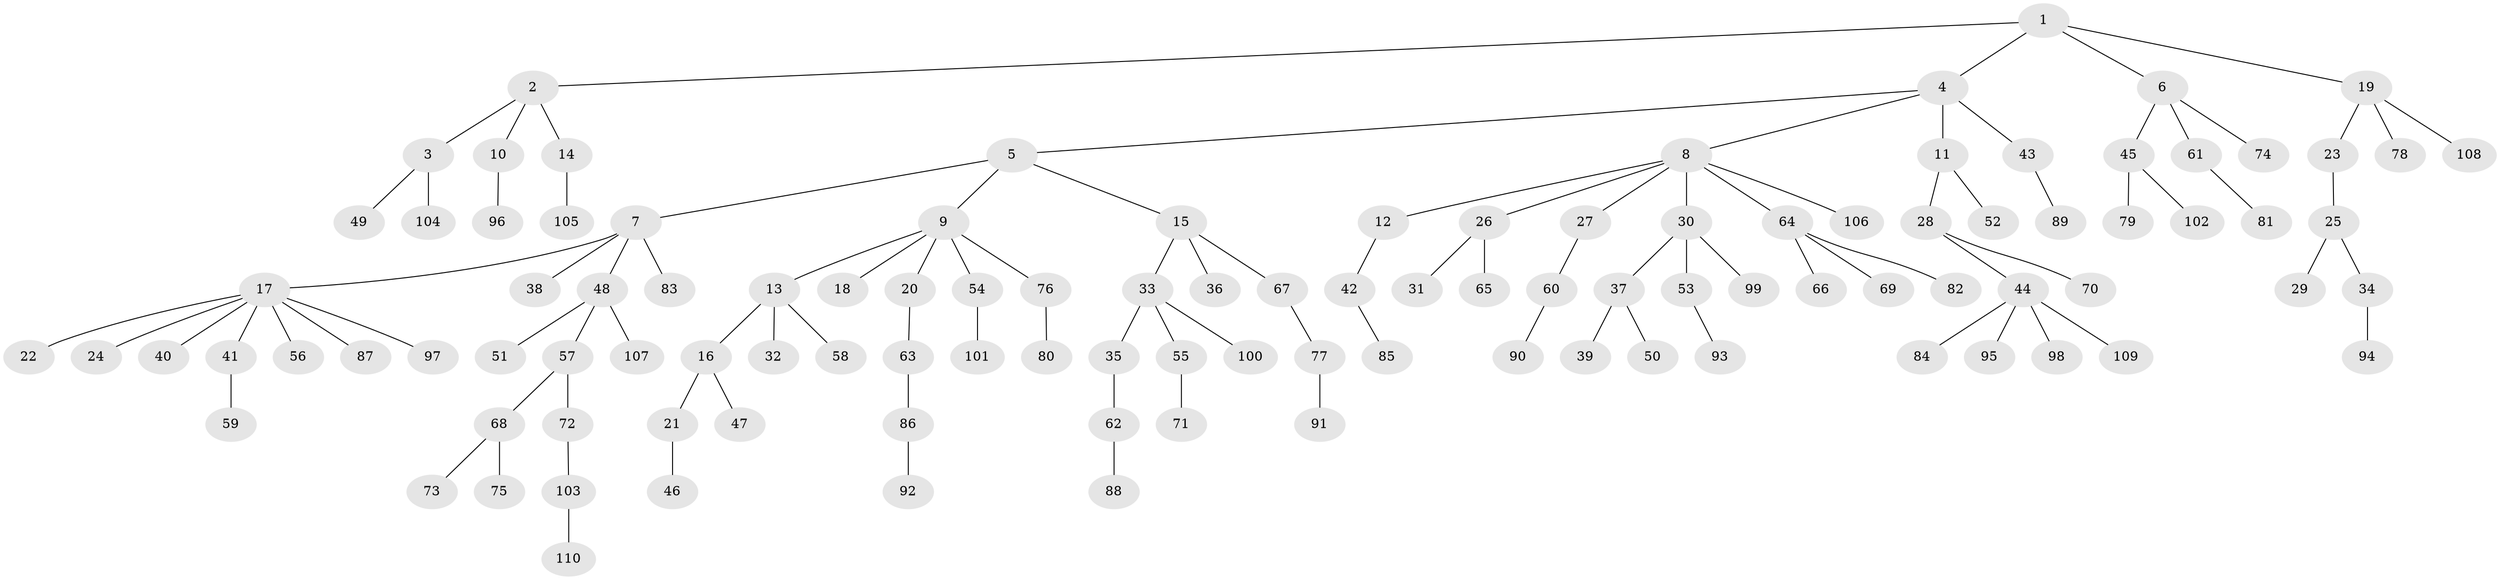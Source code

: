 // coarse degree distribution, {6: 0.013888888888888888, 4: 0.05555555555555555, 2: 0.20833333333333334, 7: 0.041666666666666664, 3: 0.08333333333333333, 5: 0.027777777777777776, 1: 0.5694444444444444}
// Generated by graph-tools (version 1.1) at 2025/42/03/06/25 10:42:03]
// undirected, 110 vertices, 109 edges
graph export_dot {
graph [start="1"]
  node [color=gray90,style=filled];
  1;
  2;
  3;
  4;
  5;
  6;
  7;
  8;
  9;
  10;
  11;
  12;
  13;
  14;
  15;
  16;
  17;
  18;
  19;
  20;
  21;
  22;
  23;
  24;
  25;
  26;
  27;
  28;
  29;
  30;
  31;
  32;
  33;
  34;
  35;
  36;
  37;
  38;
  39;
  40;
  41;
  42;
  43;
  44;
  45;
  46;
  47;
  48;
  49;
  50;
  51;
  52;
  53;
  54;
  55;
  56;
  57;
  58;
  59;
  60;
  61;
  62;
  63;
  64;
  65;
  66;
  67;
  68;
  69;
  70;
  71;
  72;
  73;
  74;
  75;
  76;
  77;
  78;
  79;
  80;
  81;
  82;
  83;
  84;
  85;
  86;
  87;
  88;
  89;
  90;
  91;
  92;
  93;
  94;
  95;
  96;
  97;
  98;
  99;
  100;
  101;
  102;
  103;
  104;
  105;
  106;
  107;
  108;
  109;
  110;
  1 -- 2;
  1 -- 4;
  1 -- 6;
  1 -- 19;
  2 -- 3;
  2 -- 10;
  2 -- 14;
  3 -- 49;
  3 -- 104;
  4 -- 5;
  4 -- 8;
  4 -- 11;
  4 -- 43;
  5 -- 7;
  5 -- 9;
  5 -- 15;
  6 -- 45;
  6 -- 61;
  6 -- 74;
  7 -- 17;
  7 -- 38;
  7 -- 48;
  7 -- 83;
  8 -- 12;
  8 -- 26;
  8 -- 27;
  8 -- 30;
  8 -- 64;
  8 -- 106;
  9 -- 13;
  9 -- 18;
  9 -- 20;
  9 -- 54;
  9 -- 76;
  10 -- 96;
  11 -- 28;
  11 -- 52;
  12 -- 42;
  13 -- 16;
  13 -- 32;
  13 -- 58;
  14 -- 105;
  15 -- 33;
  15 -- 36;
  15 -- 67;
  16 -- 21;
  16 -- 47;
  17 -- 22;
  17 -- 24;
  17 -- 40;
  17 -- 41;
  17 -- 56;
  17 -- 87;
  17 -- 97;
  19 -- 23;
  19 -- 78;
  19 -- 108;
  20 -- 63;
  21 -- 46;
  23 -- 25;
  25 -- 29;
  25 -- 34;
  26 -- 31;
  26 -- 65;
  27 -- 60;
  28 -- 44;
  28 -- 70;
  30 -- 37;
  30 -- 53;
  30 -- 99;
  33 -- 35;
  33 -- 55;
  33 -- 100;
  34 -- 94;
  35 -- 62;
  37 -- 39;
  37 -- 50;
  41 -- 59;
  42 -- 85;
  43 -- 89;
  44 -- 84;
  44 -- 95;
  44 -- 98;
  44 -- 109;
  45 -- 79;
  45 -- 102;
  48 -- 51;
  48 -- 57;
  48 -- 107;
  53 -- 93;
  54 -- 101;
  55 -- 71;
  57 -- 68;
  57 -- 72;
  60 -- 90;
  61 -- 81;
  62 -- 88;
  63 -- 86;
  64 -- 66;
  64 -- 69;
  64 -- 82;
  67 -- 77;
  68 -- 73;
  68 -- 75;
  72 -- 103;
  76 -- 80;
  77 -- 91;
  86 -- 92;
  103 -- 110;
}
